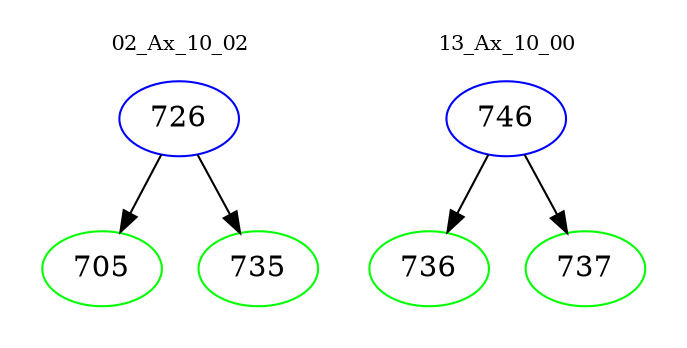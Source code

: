 digraph{
subgraph cluster_0 {
color = white
label = "02_Ax_10_02";
fontsize=10;
T0_726 [label="726", color="blue"]
T0_726 -> T0_705 [color="black"]
T0_705 [label="705", color="green"]
T0_726 -> T0_735 [color="black"]
T0_735 [label="735", color="green"]
}
subgraph cluster_1 {
color = white
label = "13_Ax_10_00";
fontsize=10;
T1_746 [label="746", color="blue"]
T1_746 -> T1_736 [color="black"]
T1_736 [label="736", color="green"]
T1_746 -> T1_737 [color="black"]
T1_737 [label="737", color="green"]
}
}
